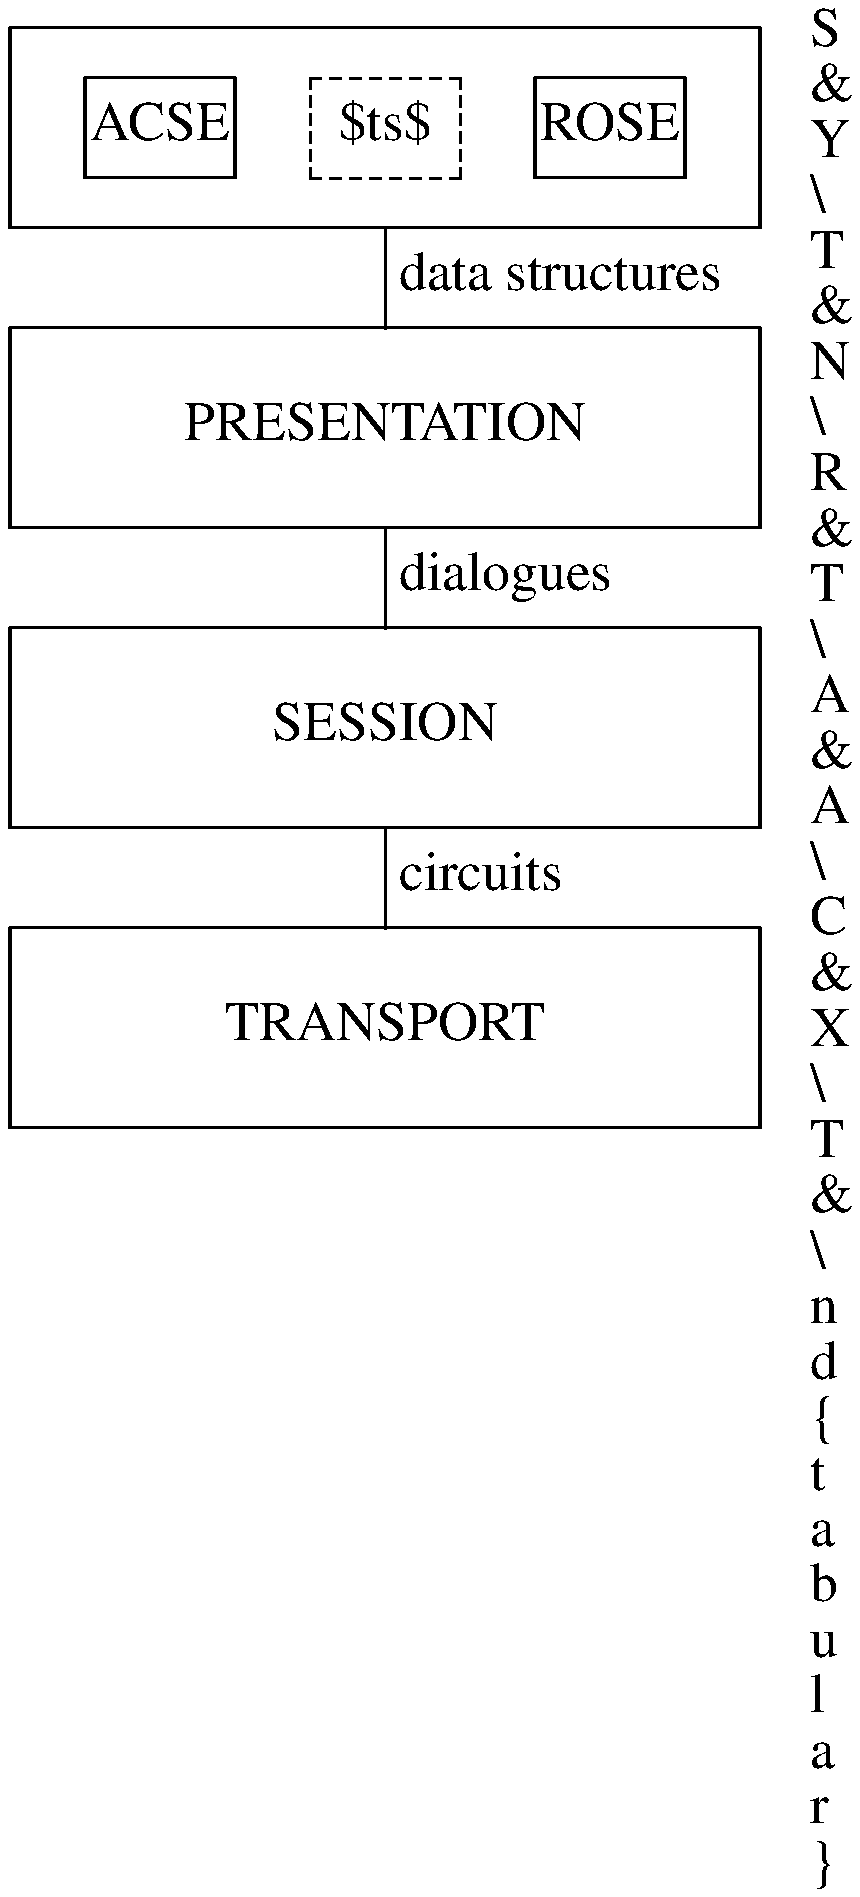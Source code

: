 .PS 4.0i
.ps 20
## figure A-1
boxwid = 5 * boxwid
boxht  = 2 * boxht
##
B1:     box
B2:     box with .n at (B1.s.x, B1.s.y-lineht) "PRESENTATION"
B3:     box with .n at (B2.s.x, B2.s.y-lineht) "SESSION"
B4:     box with .n at (B3.s.x, B3.s.y-lineht) "TRANSPORT"
        line from B1.s to B2.n "\ data structures" ljust
        line from B2.s to B3.n "\ dialogues" ljust
        line from B3.s to B4.n "\ circuits" ljust
##
boxwid = boxwid / 5
boxht =  boxht / 2
B1a:    box with .nw at (B1.nw.x+boxwid/2, B1.nw.y-boxht/2) "ACSE"
B1b:    box with .n at (B1.n.x, B1.n.y-boxht/2) dashed "$\ldots$"
B1c:    box with .ne at (B1.ne.x-boxwid/2, B1.ne.y-boxht/2) "ROSE"
	move to (B1.se.x+linewid/2, B1.se.y); \
	"\begin{tabular}[c]{cc} A&\\ B&S\\ S&Y\\ T&N\\ R&T\\ A&A\\ C&X\\ T& \end{tabular}" ljust
##
.PE
